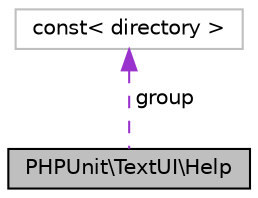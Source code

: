 digraph "PHPUnit\TextUI\Help"
{
  edge [fontname="Helvetica",fontsize="10",labelfontname="Helvetica",labelfontsize="10"];
  node [fontname="Helvetica",fontsize="10",shape=record];
  Node1 [label="PHPUnit\\TextUI\\Help",height=0.2,width=0.4,color="black", fillcolor="grey75", style="filled", fontcolor="black"];
  Node2 -> Node1 [dir="back",color="darkorchid3",fontsize="10",style="dashed",label=" group" ,fontname="Helvetica"];
  Node2 [label="const\< directory \>",height=0.2,width=0.4,color="grey75", fillcolor="white", style="filled"];
}
